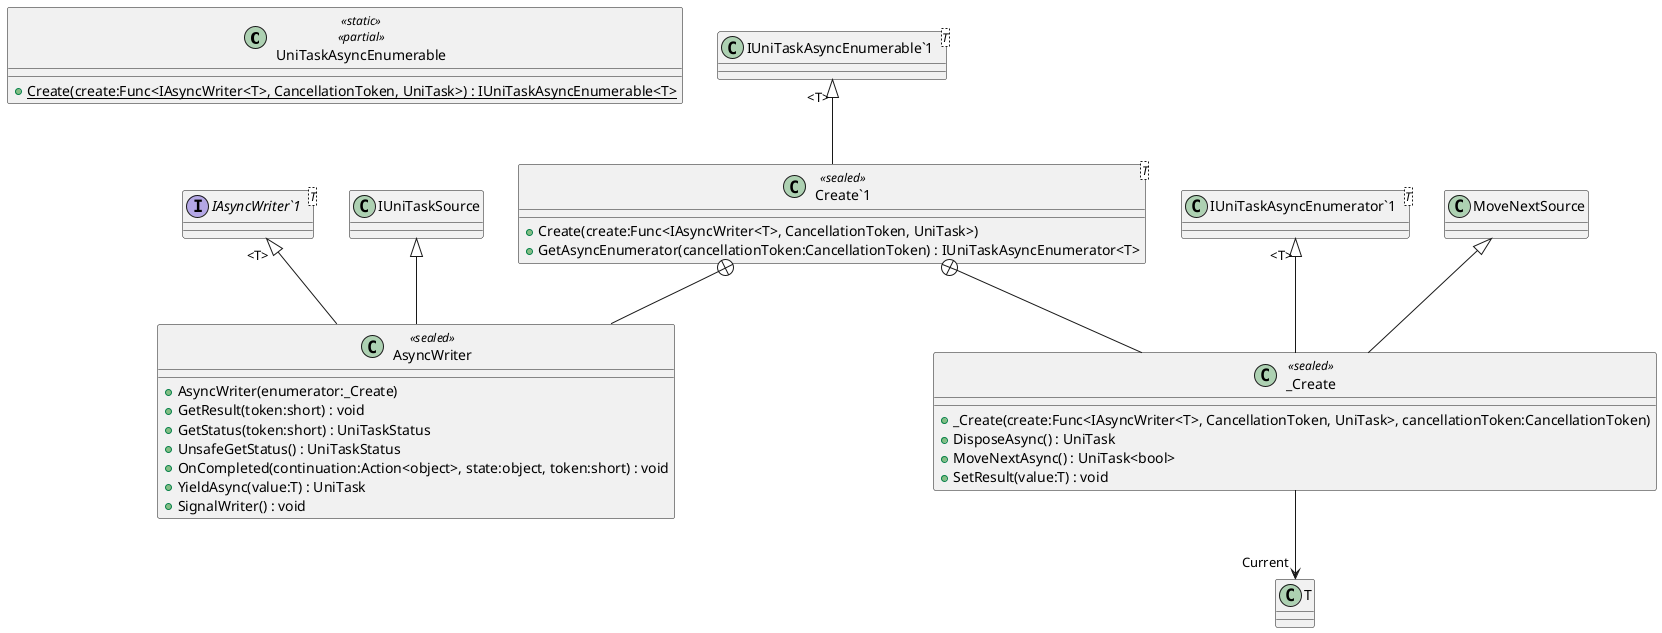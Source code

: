 @startuml
class UniTaskAsyncEnumerable <<static>> <<partial>> {
    + {static} Create(create:Func<IAsyncWriter<T>, CancellationToken, UniTask>) : IUniTaskAsyncEnumerable<T>
}
interface "IAsyncWriter`1"<T> {
}
class "Create`1"<T> <<sealed>> {
    + Create(create:Func<IAsyncWriter<T>, CancellationToken, UniTask>)
    + GetAsyncEnumerator(cancellationToken:CancellationToken) : IUniTaskAsyncEnumerator<T>
}
class "IUniTaskAsyncEnumerable`1"<T> {
}
class _Create <<sealed>> {
    + _Create(create:Func<IAsyncWriter<T>, CancellationToken, UniTask>, cancellationToken:CancellationToken)
    + DisposeAsync() : UniTask
    + MoveNextAsync() : UniTask<bool>
    + SetResult(value:T) : void
}
class AsyncWriter <<sealed>> {
    + AsyncWriter(enumerator:_Create)
    + GetResult(token:short) : void
    + GetStatus(token:short) : UniTaskStatus
    + UnsafeGetStatus() : UniTaskStatus
    + OnCompleted(continuation:Action<object>, state:object, token:short) : void
    + YieldAsync(value:T) : UniTask
    + SignalWriter() : void
}
class "IUniTaskAsyncEnumerator`1"<T> {
}
"IUniTaskAsyncEnumerable`1" "<T>" <|-- "Create`1"
"Create`1" +-- _Create
MoveNextSource <|-- _Create
"IUniTaskAsyncEnumerator`1" "<T>" <|-- _Create
_Create --> "Current" T
"Create`1" +-- AsyncWriter
IUniTaskSource <|-- AsyncWriter
"IAsyncWriter`1" "<T>" <|-- AsyncWriter
@enduml
